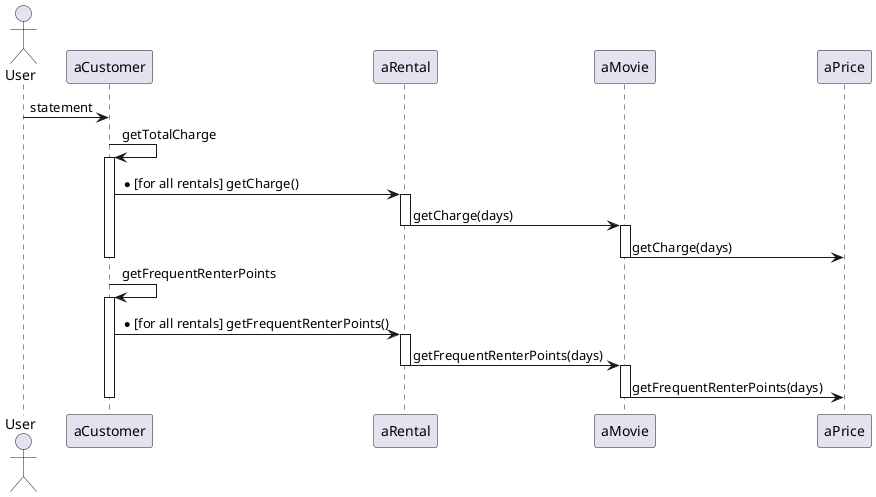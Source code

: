 @startuml
actor User
User -> aCustomer: statement
aCustomer -> aCustomer: getTotalCharge
activate aCustomer
aCustomer -> aRental : *[for all rentals] getCharge()
activate aRental
aRental -> aMovie : getCharge(days)
deactivate aRental
activate aMovie
aMovie -> aPrice: getCharge(days)
deactivate aMovie
deactivate aCustomer


aCustomer -> aCustomer: getFrequentRenterPoints
activate aCustomer
aCustomer -> aRental : *[for all rentals] getFrequentRenterPoints()
activate aRental
aRental -> aMovie : getFrequentRenterPoints(days)
deactivate aRental
activate aMovie
aMovie -> aPrice: getFrequentRenterPoints(days)
deactivate aMovie
deactivate aCustomer

@enduml